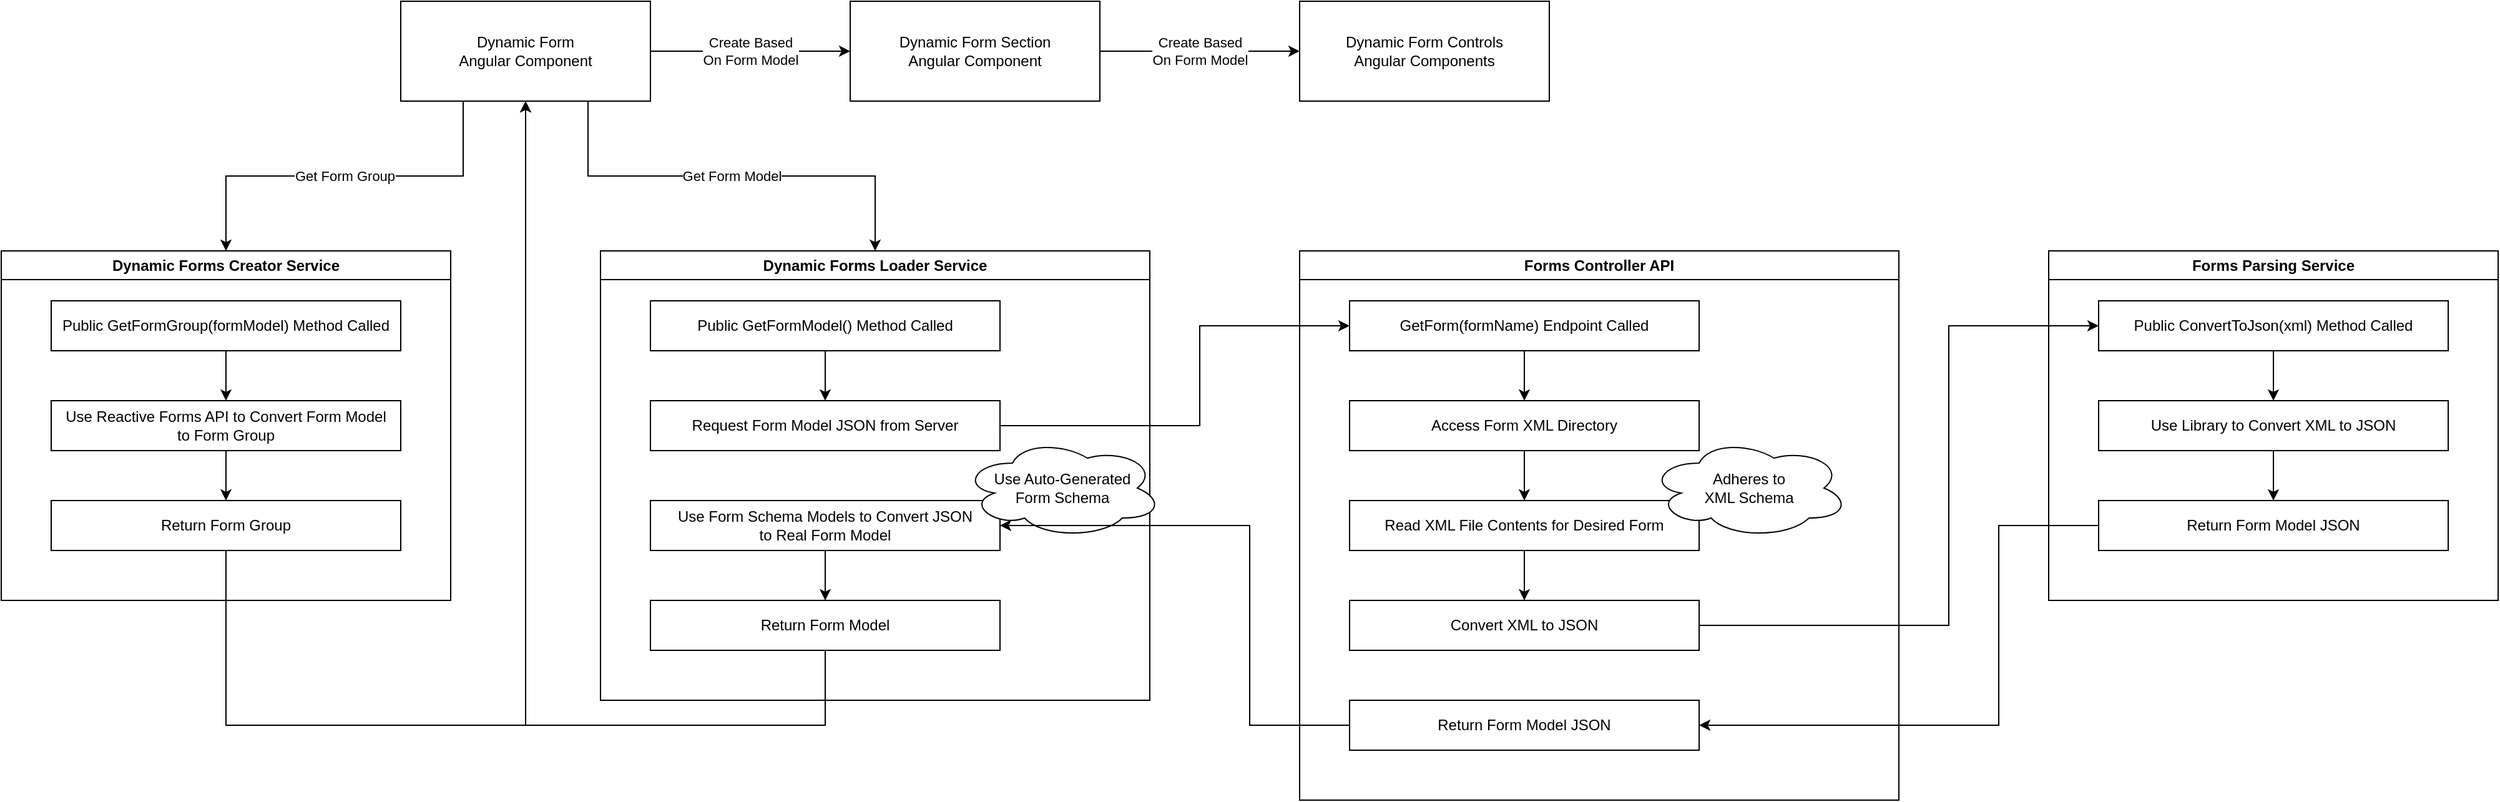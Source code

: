 <mxfile version="20.8.10" type="device"><diagram id="BWtHg82IhAXWPdLgrswi" name="Page-1"><mxGraphModel dx="1106" dy="1175" grid="1" gridSize="10" guides="1" tooltips="1" connect="1" arrows="1" fold="1" page="1" pageScale="1" pageWidth="1100" pageHeight="850" background="#FFFFFF" math="0" shadow="0"><root><mxCell id="0"/><mxCell id="1" parent="0"/><mxCell id="qwjbYE2Enz3s1bvRup2T-4" value="Create Based&lt;br&gt;On Form Model" style="edgeStyle=orthogonalEdgeStyle;rounded=0;orthogonalLoop=1;jettySize=auto;html=1;exitX=1;exitY=0.5;exitDx=0;exitDy=0;entryX=0;entryY=0.5;entryDx=0;entryDy=0;" edge="1" parent="1" source="qwjbYE2Enz3s1bvRup2T-1" target="qwjbYE2Enz3s1bvRup2T-3"><mxGeometry relative="1" as="geometry"/></mxCell><mxCell id="qwjbYE2Enz3s1bvRup2T-63" value="Get Form Group" style="edgeStyle=orthogonalEdgeStyle;rounded=0;orthogonalLoop=1;jettySize=auto;html=1;exitX=0.25;exitY=1;exitDx=0;exitDy=0;entryX=0.5;entryY=0;entryDx=0;entryDy=0;strokeColor=default;startArrow=none;startFill=0;endArrow=classic;endFill=1;" edge="1" parent="1" source="qwjbYE2Enz3s1bvRup2T-1" target="qwjbYE2Enz3s1bvRup2T-53"><mxGeometry relative="1" as="geometry"/></mxCell><mxCell id="qwjbYE2Enz3s1bvRup2T-64" value="Get Form Model" style="edgeStyle=orthogonalEdgeStyle;rounded=0;orthogonalLoop=1;jettySize=auto;html=1;exitX=0.75;exitY=1;exitDx=0;exitDy=0;entryX=0.5;entryY=0;entryDx=0;entryDy=0;strokeColor=default;startArrow=none;startFill=0;endArrow=classic;endFill=1;" edge="1" parent="1" source="qwjbYE2Enz3s1bvRup2T-1" target="qwjbYE2Enz3s1bvRup2T-25"><mxGeometry relative="1" as="geometry"/></mxCell><mxCell id="qwjbYE2Enz3s1bvRup2T-1" value="Dynamic Form&lt;br&gt;Angular Component" style="rounded=0;whiteSpace=wrap;html=1;" vertex="1" parent="1"><mxGeometry x="1560" y="160" width="200" height="80" as="geometry"/></mxCell><mxCell id="qwjbYE2Enz3s1bvRup2T-2" value="Dynamic Form Controls&lt;br&gt;Angular Components" style="rounded=0;whiteSpace=wrap;html=1;" vertex="1" parent="1"><mxGeometry x="2280" y="160" width="200" height="80" as="geometry"/></mxCell><mxCell id="qwjbYE2Enz3s1bvRup2T-5" value="Create Based&lt;br&gt;On Form Model" style="edgeStyle=orthogonalEdgeStyle;rounded=0;orthogonalLoop=1;jettySize=auto;html=1;exitX=1;exitY=0.5;exitDx=0;exitDy=0;entryX=0;entryY=0.5;entryDx=0;entryDy=0;" edge="1" parent="1" source="qwjbYE2Enz3s1bvRup2T-3" target="qwjbYE2Enz3s1bvRup2T-2"><mxGeometry relative="1" as="geometry"/></mxCell><mxCell id="qwjbYE2Enz3s1bvRup2T-3" value="Dynamic Form Section&lt;br&gt;Angular Component" style="rounded=0;whiteSpace=wrap;html=1;" vertex="1" parent="1"><mxGeometry x="1920" y="160" width="200" height="80" as="geometry"/></mxCell><mxCell id="qwjbYE2Enz3s1bvRup2T-25" value="Dynamic Forms Loader Service" style="swimlane;whiteSpace=wrap;html=1;" vertex="1" parent="1"><mxGeometry x="1720" y="360" width="440" height="360" as="geometry"/></mxCell><mxCell id="qwjbYE2Enz3s1bvRup2T-32" style="edgeStyle=orthogonalEdgeStyle;rounded=0;orthogonalLoop=1;jettySize=auto;html=1;exitX=0.5;exitY=1;exitDx=0;exitDy=0;entryX=0.5;entryY=0;entryDx=0;entryDy=0;strokeColor=default;startArrow=none;startFill=0;" edge="1" parent="qwjbYE2Enz3s1bvRup2T-25" source="qwjbYE2Enz3s1bvRup2T-26" target="qwjbYE2Enz3s1bvRup2T-27"><mxGeometry relative="1" as="geometry"/></mxCell><mxCell id="qwjbYE2Enz3s1bvRup2T-26" value="Public GetFormModel() Method Called" style="rounded=0;whiteSpace=wrap;html=1;" vertex="1" parent="qwjbYE2Enz3s1bvRup2T-25"><mxGeometry x="40" y="40" width="280" height="40" as="geometry"/></mxCell><mxCell id="qwjbYE2Enz3s1bvRup2T-27" value="Request Form Model JSON from Server" style="rounded=0;whiteSpace=wrap;html=1;" vertex="1" parent="qwjbYE2Enz3s1bvRup2T-25"><mxGeometry x="40" y="120" width="280" height="40" as="geometry"/></mxCell><mxCell id="qwjbYE2Enz3s1bvRup2T-59" style="edgeStyle=orthogonalEdgeStyle;rounded=0;orthogonalLoop=1;jettySize=auto;html=1;exitX=0.5;exitY=1;exitDx=0;exitDy=0;entryX=0.5;entryY=0;entryDx=0;entryDy=0;strokeColor=default;startArrow=none;startFill=0;" edge="1" parent="qwjbYE2Enz3s1bvRup2T-25" source="qwjbYE2Enz3s1bvRup2T-51" target="qwjbYE2Enz3s1bvRup2T-58"><mxGeometry relative="1" as="geometry"/></mxCell><mxCell id="qwjbYE2Enz3s1bvRup2T-51" value="Use Form Schema Models to Convert JSON&lt;br&gt;to Real Form Model" style="rounded=0;whiteSpace=wrap;html=1;" vertex="1" parent="qwjbYE2Enz3s1bvRup2T-25"><mxGeometry x="40" y="200" width="280" height="40" as="geometry"/></mxCell><mxCell id="qwjbYE2Enz3s1bvRup2T-58" value="Return Form Model" style="rounded=0;whiteSpace=wrap;html=1;" vertex="1" parent="qwjbYE2Enz3s1bvRup2T-25"><mxGeometry x="40" y="280" width="280" height="40" as="geometry"/></mxCell><mxCell id="qwjbYE2Enz3s1bvRup2T-70" value="Use Auto-Generated&lt;br&gt;Form Schema" style="ellipse;shape=cloud;whiteSpace=wrap;html=1;" vertex="1" parent="qwjbYE2Enz3s1bvRup2T-25"><mxGeometry x="290" y="150" width="160" height="80" as="geometry"/></mxCell><mxCell id="qwjbYE2Enz3s1bvRup2T-28" value="Forms Controller API" style="swimlane;whiteSpace=wrap;html=1;" vertex="1" parent="1"><mxGeometry x="2280" y="360" width="480" height="440" as="geometry"/></mxCell><mxCell id="qwjbYE2Enz3s1bvRup2T-35" style="edgeStyle=orthogonalEdgeStyle;rounded=0;orthogonalLoop=1;jettySize=auto;html=1;exitX=0.5;exitY=1;exitDx=0;exitDy=0;entryX=0.5;entryY=0;entryDx=0;entryDy=0;strokeColor=default;startArrow=none;startFill=0;" edge="1" parent="qwjbYE2Enz3s1bvRup2T-28" source="qwjbYE2Enz3s1bvRup2T-31" target="qwjbYE2Enz3s1bvRup2T-34"><mxGeometry relative="1" as="geometry"/></mxCell><mxCell id="qwjbYE2Enz3s1bvRup2T-31" value="GetForm(formName) Endpoint Called" style="rounded=0;whiteSpace=wrap;html=1;" vertex="1" parent="qwjbYE2Enz3s1bvRup2T-28"><mxGeometry x="40" y="40" width="280" height="40" as="geometry"/></mxCell><mxCell id="qwjbYE2Enz3s1bvRup2T-37" style="edgeStyle=orthogonalEdgeStyle;rounded=0;orthogonalLoop=1;jettySize=auto;html=1;exitX=0.5;exitY=1;exitDx=0;exitDy=0;entryX=0.5;entryY=0;entryDx=0;entryDy=0;strokeColor=default;startArrow=none;startFill=0;" edge="1" parent="qwjbYE2Enz3s1bvRup2T-28" source="qwjbYE2Enz3s1bvRup2T-34" target="qwjbYE2Enz3s1bvRup2T-36"><mxGeometry relative="1" as="geometry"/></mxCell><mxCell id="qwjbYE2Enz3s1bvRup2T-34" value="Access Form XML Directory" style="rounded=0;whiteSpace=wrap;html=1;" vertex="1" parent="qwjbYE2Enz3s1bvRup2T-28"><mxGeometry x="40" y="120" width="280" height="40" as="geometry"/></mxCell><mxCell id="qwjbYE2Enz3s1bvRup2T-39" style="edgeStyle=orthogonalEdgeStyle;rounded=0;orthogonalLoop=1;jettySize=auto;html=1;exitX=0.5;exitY=1;exitDx=0;exitDy=0;entryX=0.5;entryY=0;entryDx=0;entryDy=0;strokeColor=default;startArrow=none;startFill=0;" edge="1" parent="qwjbYE2Enz3s1bvRup2T-28" source="qwjbYE2Enz3s1bvRup2T-36" target="qwjbYE2Enz3s1bvRup2T-38"><mxGeometry relative="1" as="geometry"/></mxCell><mxCell id="qwjbYE2Enz3s1bvRup2T-36" value="Read XML File Contents for Desired Form" style="rounded=0;whiteSpace=wrap;html=1;" vertex="1" parent="qwjbYE2Enz3s1bvRup2T-28"><mxGeometry x="40" y="200" width="280" height="40" as="geometry"/></mxCell><mxCell id="qwjbYE2Enz3s1bvRup2T-38" value="Convert XML to JSON" style="rounded=0;whiteSpace=wrap;html=1;" vertex="1" parent="qwjbYE2Enz3s1bvRup2T-28"><mxGeometry x="40" y="280" width="280" height="40" as="geometry"/></mxCell><mxCell id="qwjbYE2Enz3s1bvRup2T-48" value="Return Form Model JSON" style="rounded=0;whiteSpace=wrap;html=1;" vertex="1" parent="qwjbYE2Enz3s1bvRup2T-28"><mxGeometry x="40" y="360" width="280" height="40" as="geometry"/></mxCell><mxCell id="qwjbYE2Enz3s1bvRup2T-69" value="Adheres to&lt;br&gt;XML Schema" style="ellipse;shape=cloud;whiteSpace=wrap;html=1;" vertex="1" parent="qwjbYE2Enz3s1bvRup2T-28"><mxGeometry x="280" y="150" width="160" height="80" as="geometry"/></mxCell><mxCell id="qwjbYE2Enz3s1bvRup2T-33" style="edgeStyle=orthogonalEdgeStyle;rounded=0;orthogonalLoop=1;jettySize=auto;html=1;exitX=1;exitY=0.5;exitDx=0;exitDy=0;entryX=0;entryY=0.5;entryDx=0;entryDy=0;strokeColor=default;startArrow=none;startFill=0;" edge="1" parent="1" source="qwjbYE2Enz3s1bvRup2T-27" target="qwjbYE2Enz3s1bvRup2T-31"><mxGeometry relative="1" as="geometry"><Array as="points"><mxPoint x="2200" y="500"/><mxPoint x="2200" y="420"/></Array></mxGeometry></mxCell><mxCell id="qwjbYE2Enz3s1bvRup2T-40" value="Forms Parsing Service" style="swimlane;whiteSpace=wrap;html=1;" vertex="1" parent="1"><mxGeometry x="2880" y="360" width="360" height="280" as="geometry"/></mxCell><mxCell id="qwjbYE2Enz3s1bvRup2T-41" style="edgeStyle=orthogonalEdgeStyle;rounded=0;orthogonalLoop=1;jettySize=auto;html=1;exitX=0.5;exitY=1;exitDx=0;exitDy=0;entryX=0.5;entryY=0;entryDx=0;entryDy=0;strokeColor=default;startArrow=none;startFill=0;" edge="1" parent="qwjbYE2Enz3s1bvRup2T-40" source="qwjbYE2Enz3s1bvRup2T-42" target="qwjbYE2Enz3s1bvRup2T-44"><mxGeometry relative="1" as="geometry"/></mxCell><mxCell id="qwjbYE2Enz3s1bvRup2T-42" value="Public ConvertToJson(xml) Method Called" style="rounded=0;whiteSpace=wrap;html=1;" vertex="1" parent="qwjbYE2Enz3s1bvRup2T-40"><mxGeometry x="40" y="40" width="280" height="40" as="geometry"/></mxCell><mxCell id="qwjbYE2Enz3s1bvRup2T-43" style="edgeStyle=orthogonalEdgeStyle;rounded=0;orthogonalLoop=1;jettySize=auto;html=1;exitX=0.5;exitY=1;exitDx=0;exitDy=0;entryX=0.5;entryY=0;entryDx=0;entryDy=0;strokeColor=default;startArrow=none;startFill=0;" edge="1" parent="qwjbYE2Enz3s1bvRup2T-40" source="qwjbYE2Enz3s1bvRup2T-44" target="qwjbYE2Enz3s1bvRup2T-46"><mxGeometry relative="1" as="geometry"/></mxCell><mxCell id="qwjbYE2Enz3s1bvRup2T-44" value="Use Library to Convert XML to JSON" style="rounded=0;whiteSpace=wrap;html=1;" vertex="1" parent="qwjbYE2Enz3s1bvRup2T-40"><mxGeometry x="40" y="120" width="280" height="40" as="geometry"/></mxCell><mxCell id="qwjbYE2Enz3s1bvRup2T-46" value="Return Form Model JSON" style="rounded=0;whiteSpace=wrap;html=1;" vertex="1" parent="qwjbYE2Enz3s1bvRup2T-40"><mxGeometry x="40" y="200" width="280" height="40" as="geometry"/></mxCell><mxCell id="qwjbYE2Enz3s1bvRup2T-49" style="edgeStyle=orthogonalEdgeStyle;rounded=0;orthogonalLoop=1;jettySize=auto;html=1;exitX=0;exitY=0.5;exitDx=0;exitDy=0;entryX=1;entryY=0.5;entryDx=0;entryDy=0;strokeColor=default;startArrow=none;startFill=0;" edge="1" parent="1" source="qwjbYE2Enz3s1bvRup2T-46" target="qwjbYE2Enz3s1bvRup2T-48"><mxGeometry relative="1" as="geometry"><Array as="points"><mxPoint x="2840" y="580"/><mxPoint x="2840" y="740"/></Array></mxGeometry></mxCell><mxCell id="qwjbYE2Enz3s1bvRup2T-50" style="edgeStyle=orthogonalEdgeStyle;rounded=0;orthogonalLoop=1;jettySize=auto;html=1;exitX=1;exitY=0.5;exitDx=0;exitDy=0;entryX=0;entryY=0.5;entryDx=0;entryDy=0;strokeColor=default;startArrow=none;startFill=0;" edge="1" parent="1" source="qwjbYE2Enz3s1bvRup2T-38" target="qwjbYE2Enz3s1bvRup2T-42"><mxGeometry relative="1" as="geometry"><Array as="points"><mxPoint x="2800" y="660"/><mxPoint x="2800" y="420"/></Array></mxGeometry></mxCell><mxCell id="qwjbYE2Enz3s1bvRup2T-52" style="edgeStyle=orthogonalEdgeStyle;rounded=0;orthogonalLoop=1;jettySize=auto;html=1;exitX=0;exitY=0.5;exitDx=0;exitDy=0;entryX=1;entryY=0.5;entryDx=0;entryDy=0;strokeColor=default;startArrow=none;startFill=0;" edge="1" parent="1" source="qwjbYE2Enz3s1bvRup2T-48" target="qwjbYE2Enz3s1bvRup2T-51"><mxGeometry relative="1" as="geometry"><Array as="points"><mxPoint x="2240" y="740"/><mxPoint x="2240" y="580"/></Array></mxGeometry></mxCell><mxCell id="qwjbYE2Enz3s1bvRup2T-53" value="Dynamic Forms Creator Service" style="swimlane;whiteSpace=wrap;html=1;" vertex="1" parent="1"><mxGeometry x="1240" y="360" width="360" height="280" as="geometry"/></mxCell><mxCell id="qwjbYE2Enz3s1bvRup2T-65" style="edgeStyle=orthogonalEdgeStyle;rounded=0;orthogonalLoop=1;jettySize=auto;html=1;exitX=0.5;exitY=1;exitDx=0;exitDy=0;entryX=0.5;entryY=0;entryDx=0;entryDy=0;strokeColor=default;startArrow=none;startFill=0;endArrow=classic;endFill=1;" edge="1" parent="qwjbYE2Enz3s1bvRup2T-53" source="qwjbYE2Enz3s1bvRup2T-55" target="qwjbYE2Enz3s1bvRup2T-56"><mxGeometry relative="1" as="geometry"/></mxCell><mxCell id="qwjbYE2Enz3s1bvRup2T-55" value="Public GetFormGroup(formModel) Method Called" style="rounded=0;whiteSpace=wrap;html=1;" vertex="1" parent="qwjbYE2Enz3s1bvRup2T-53"><mxGeometry x="40" y="40" width="280" height="40" as="geometry"/></mxCell><mxCell id="qwjbYE2Enz3s1bvRup2T-66" style="edgeStyle=orthogonalEdgeStyle;rounded=0;orthogonalLoop=1;jettySize=auto;html=1;exitX=0.5;exitY=1;exitDx=0;exitDy=0;entryX=0.5;entryY=0;entryDx=0;entryDy=0;strokeColor=default;startArrow=none;startFill=0;endArrow=classic;endFill=1;" edge="1" parent="qwjbYE2Enz3s1bvRup2T-53" source="qwjbYE2Enz3s1bvRup2T-56" target="qwjbYE2Enz3s1bvRup2T-60"><mxGeometry relative="1" as="geometry"/></mxCell><mxCell id="qwjbYE2Enz3s1bvRup2T-56" value="Use Reactive Forms API to Convert Form Model&lt;br&gt;to Form Group" style="rounded=0;whiteSpace=wrap;html=1;" vertex="1" parent="qwjbYE2Enz3s1bvRup2T-53"><mxGeometry x="40" y="120" width="280" height="40" as="geometry"/></mxCell><mxCell id="qwjbYE2Enz3s1bvRup2T-60" value="Return Form Group" style="rounded=0;whiteSpace=wrap;html=1;" vertex="1" parent="qwjbYE2Enz3s1bvRup2T-53"><mxGeometry x="40" y="200" width="280" height="40" as="geometry"/></mxCell><mxCell id="qwjbYE2Enz3s1bvRup2T-67" style="edgeStyle=orthogonalEdgeStyle;rounded=0;orthogonalLoop=1;jettySize=auto;html=1;exitX=0.5;exitY=1;exitDx=0;exitDy=0;entryX=0.5;entryY=1;entryDx=0;entryDy=0;strokeColor=default;startArrow=none;startFill=0;endArrow=classic;endFill=1;" edge="1" parent="1" source="qwjbYE2Enz3s1bvRup2T-60" target="qwjbYE2Enz3s1bvRup2T-1"><mxGeometry relative="1" as="geometry"><Array as="points"><mxPoint x="1420" y="740"/><mxPoint x="1660" y="740"/></Array></mxGeometry></mxCell><mxCell id="qwjbYE2Enz3s1bvRup2T-68" style="edgeStyle=orthogonalEdgeStyle;rounded=0;orthogonalLoop=1;jettySize=auto;html=1;exitX=0.5;exitY=1;exitDx=0;exitDy=0;entryX=0.5;entryY=1;entryDx=0;entryDy=0;strokeColor=default;startArrow=none;startFill=0;endArrow=classic;endFill=1;" edge="1" parent="1" source="qwjbYE2Enz3s1bvRup2T-58" target="qwjbYE2Enz3s1bvRup2T-1"><mxGeometry relative="1" as="geometry"><Array as="points"><mxPoint x="1900" y="740"/><mxPoint x="1660" y="740"/></Array></mxGeometry></mxCell></root></mxGraphModel></diagram></mxfile>